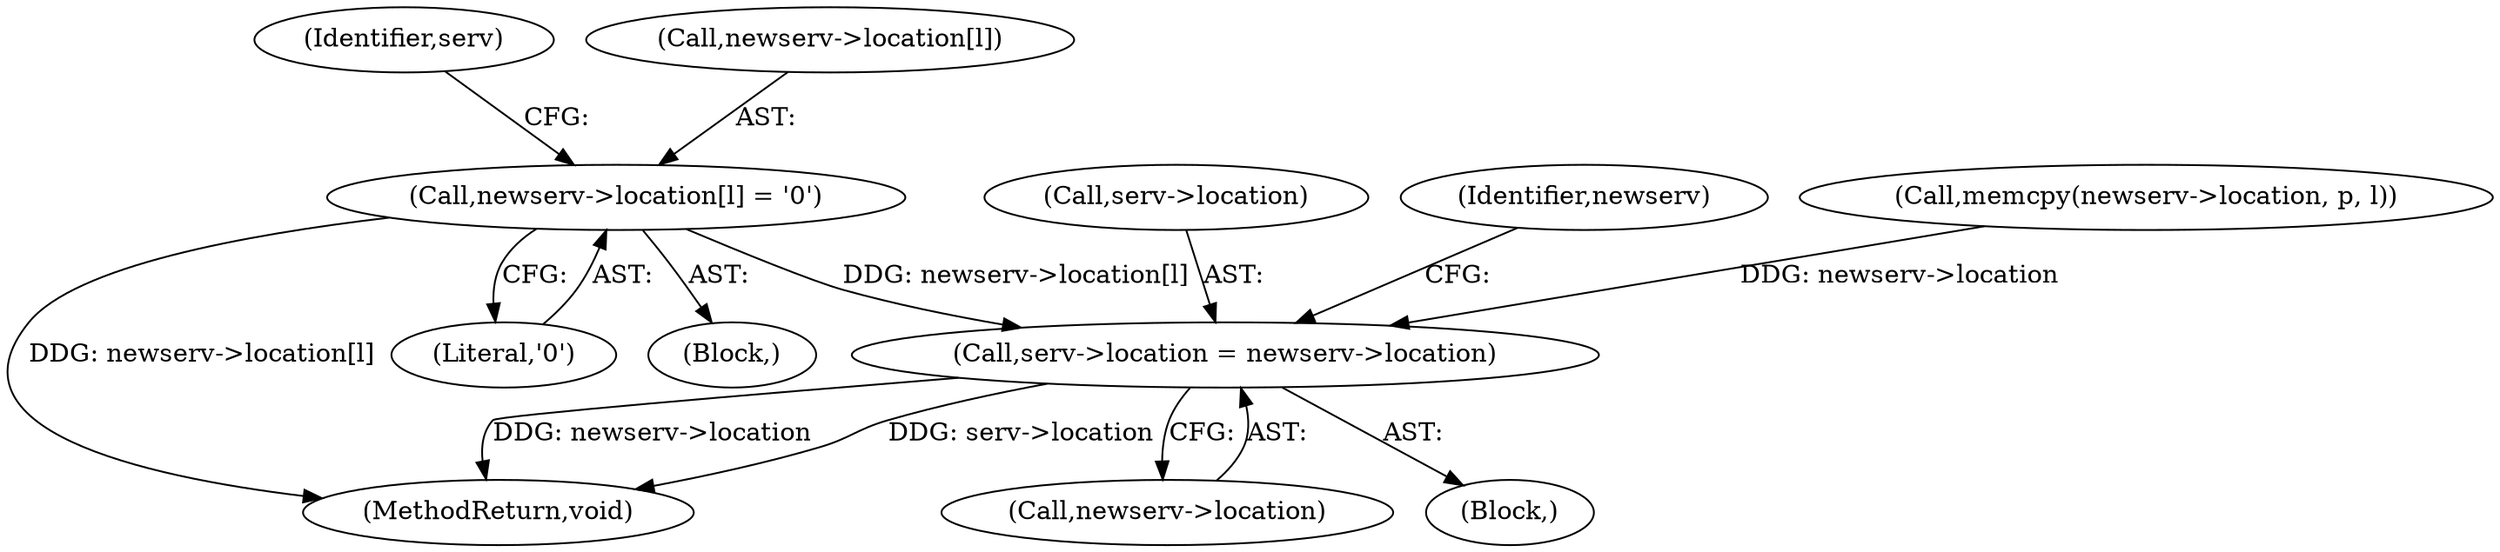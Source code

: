 digraph "0_miniupnp_b238cade9a173c6f751a34acf8ccff838a62aa47@array" {
"1000960" [label="(Call,newserv->location[l] = '\0')"];
"1001029" [label="(Call,serv->location = newserv->location)"];
"1000969" [label="(Identifier,serv)"];
"1001029" [label="(Call,serv->location = newserv->location)"];
"1001002" [label="(Block,)"];
"1001144" [label="(MethodReturn,void)"];
"1000257" [label="(Block,)"];
"1000966" [label="(Literal,'\0')"];
"1001033" [label="(Call,newserv->location)"];
"1001030" [label="(Call,serv->location)"];
"1000960" [label="(Call,newserv->location[l] = '\0')"];
"1000961" [label="(Call,newserv->location[l])"];
"1001037" [label="(Identifier,newserv)"];
"1000954" [label="(Call,memcpy(newserv->location, p, l))"];
"1000960" -> "1000257"  [label="AST: "];
"1000960" -> "1000966"  [label="CFG: "];
"1000961" -> "1000960"  [label="AST: "];
"1000966" -> "1000960"  [label="AST: "];
"1000969" -> "1000960"  [label="CFG: "];
"1000960" -> "1001144"  [label="DDG: newserv->location[l]"];
"1000960" -> "1001029"  [label="DDG: newserv->location[l]"];
"1001029" -> "1001002"  [label="AST: "];
"1001029" -> "1001033"  [label="CFG: "];
"1001030" -> "1001029"  [label="AST: "];
"1001033" -> "1001029"  [label="AST: "];
"1001037" -> "1001029"  [label="CFG: "];
"1001029" -> "1001144"  [label="DDG: serv->location"];
"1001029" -> "1001144"  [label="DDG: newserv->location"];
"1000954" -> "1001029"  [label="DDG: newserv->location"];
}
